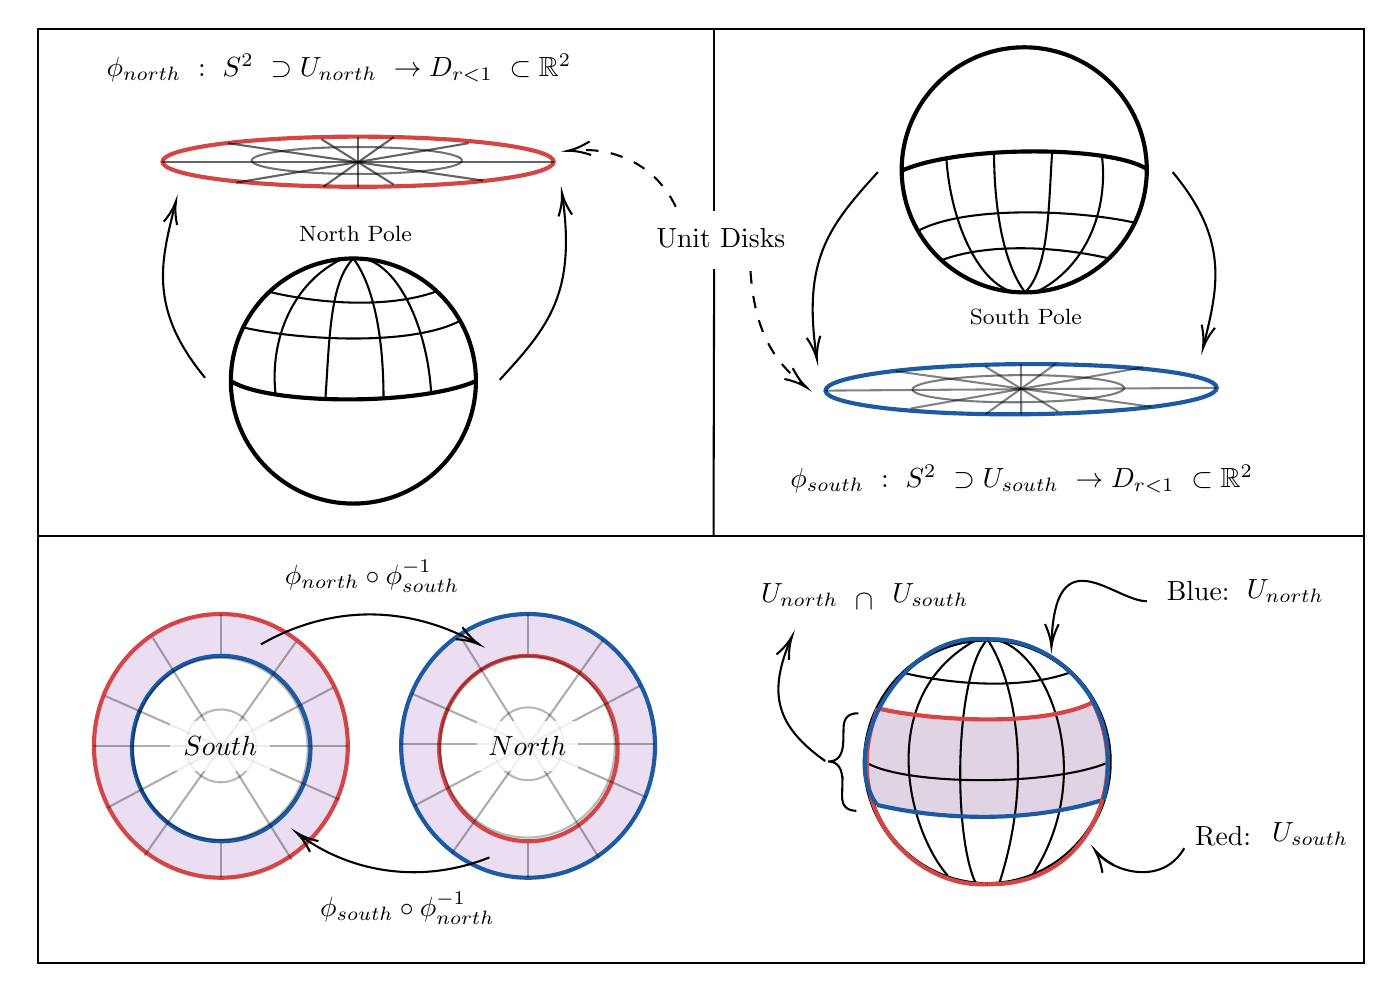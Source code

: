

\tikzset{every picture/.style={line width=0.75pt}} %set default line width to 0.75pt        

\begin{tikzpicture}[x=0.75pt,y=0.75pt,yscale=-1,xscale=1]
%uncomment if require: \path (0,491.938); %set diagram left start at 0, and has height of 491.938

%Shape: Polygon Curved [id:ds023966166008199785] 
\draw  [draw opacity=0][fill={rgb, 255:red, 102; green, 36; blue, 114 }  ,fill opacity=0.2 ] (422.61,350.46) .. controls (422.92,345.72) and (429.83,358.23) .. (480.83,356.23) .. controls (531.83,354.23) and (522.96,343.89) .. (526.2,347.55) .. controls (529.43,351.2) and (537.83,389.23) .. (531.5,394.45) .. controls (525.17,399.66) and (503.56,401.45) .. (478.83,402.23) .. controls (454.11,403.01) and (428.64,400.14) .. (422.36,397) .. controls (416.07,393.86) and (415.62,382.13) .. (416.83,370.23) .. controls (418.05,358.33) and (422.3,355.2) .. (422.61,350.46) -- cycle ;
%Shape: Ellipse [id:dp2648686510145266] 
\draw  [fill={rgb, 255:red, 255; green, 255; blue, 255 }  ,fill opacity=1 ][line width=1.5]  (110.94,192.74) .. controls (110.94,160.14) and (137.37,133.7) .. (169.98,133.7) .. controls (202.58,133.7) and (229.02,160.14) .. (229.02,192.74) .. controls (229.02,225.35) and (202.58,251.79) .. (169.98,251.79) .. controls (137.37,251.79) and (110.94,225.35) .. (110.94,192.74) -- cycle ;
%Curve Lines [id:da9237854012998243] 
\draw [line width=1.5]    (110.94,192.74) .. controls (128.72,204.26) and (201.61,204.84) .. (229.02,192.74) ;
%Curve Lines [id:da04122612033365991] 
\draw    (117.06,166.94) .. controls (142.13,172.77) and (196.36,176.27) .. (220.85,164.03) ;
%Curve Lines [id:da869429699713544] 
\draw    (130.47,150.03) .. controls (155.54,155.86) and (188.2,157.61) .. (210.36,149.45) ;
%Straight Lines [id:da5498697318616299] 
\draw    (343.79,23.72) -- (343.79,110.83) ;
%Shape: Rectangle [id:dp545596124429909] 
\draw   (18,23) -- (656.79,23) -- (656.79,267.27) -- (18,267.27) -- cycle ;
%Curve Lines [id:da039387430220944264] 
\draw    (164.98,133.7) .. controls (140.5,145.16) and (129.5,173.16) .. (132.5,199.16) ;
%Curve Lines [id:da7934563134568218] 
\draw    (169.98,133.7) .. controls (158.5,145.16) and (158.5,173.16) .. (156.5,201.16) ;
%Curve Lines [id:da36889608769204973] 
\draw    (169.98,133.7) .. controls (172.5,137.16) and (184.5,153.16) .. (184.5,201.16) ;
%Curve Lines [id:da14192555636374338] 
\draw    (169.98,133.7) .. controls (188.5,131.16) and (205.5,163.16) .. (207.5,199.16) ;
%Shape: Ellipse [id:dp5496551580252034] 
\draw  [color={rgb, 255:red, 212; green, 70; blue, 70 }  ,draw opacity=1 ][line width=1.5]  (78,87.08) .. controls (78,80.41) and (120.2,75) .. (172.25,75) .. controls (224.3,75) and (266.5,80.41) .. (266.5,87.08) .. controls (266.5,93.75) and (224.3,99.16) .. (172.25,99.16) .. controls (120.2,99.16) and (78,93.75) .. (78,87.08) -- cycle ;
%Straight Lines [id:da21699852228966332] 
\draw [color={rgb, 255:red, 0; green, 0; blue, 0 }  ,draw opacity=0.61 ]   (172.25,75) -- (172.25,99.16) ;
%Straight Lines [id:da08406154506533658] 
\draw [color={rgb, 255:red, 0; green, 0; blue, 0 }  ,draw opacity=0.61 ]   (78,87.08) -- (266.5,87.08) ;
%Straight Lines [id:da631237869645296] 
\draw [color={rgb, 255:red, 0; green, 0; blue, 0 }  ,draw opacity=0.61 ]   (109.5,78.16) -- (232.5,96.16) ;
%Straight Lines [id:da5250691491513118] 
\draw [color={rgb, 255:red, 0; green, 0; blue, 0 }  ,draw opacity=0.61 ]   (113.5,97.16) -- (225.5,78.16) ;
%Straight Lines [id:da6277830455795899] 
\draw [color={rgb, 255:red, 0; green, 0; blue, 0 }  ,draw opacity=0.61 ]   (154.5,76.16) -- (189.5,98.16) ;
%Straight Lines [id:da8705282404302643] 
\draw [color={rgb, 255:red, 0; green, 0; blue, 0 }  ,draw opacity=0.61 ]   (189.5,75.16) -- (155.5,99.16) ;
%Curve Lines [id:da7333449321108627] 
\draw    (83.98,108.25) .. controls (77.17,135.32) and (71.2,158.01) .. (98.5,191.16) ;
\draw [shift={(84.5,106.16)}, rotate = 104.04] [color={rgb, 255:red, 0; green, 0; blue, 0 }  ][line width=0.75]    (10.93,-3.29) .. controls (6.95,-1.4) and (3.31,-0.3) .. (0,0) .. controls (3.31,0.3) and (6.95,1.4) .. (10.93,3.29)   ;
%Curve Lines [id:da4247508111938394] 
\draw    (270.8,104.3) .. controls (277.11,150.64) and (264.14,166.55) .. (240.5,192.16) ;
\draw [shift={(270.5,102.16)}, rotate = 81.7] [color={rgb, 255:red, 0; green, 0; blue, 0 }  ][line width=0.75]    (10.93,-3.29) .. controls (6.95,-1.4) and (3.31,-0.3) .. (0,0) .. controls (3.31,0.3) and (6.95,1.4) .. (10.93,3.29)   ;
%Shape: Ellipse [id:dp19240101297900614] 
\draw  [fill={rgb, 255:red, 255; green, 255; blue, 255 }  ,fill opacity=1 ][line width=1.5]  (552.24,90.58) .. controls (552.48,123.19) and (526.23,149.81) .. (493.63,150.04) .. controls (461.02,150.28) and (434.4,124.03) .. (434.16,91.43) .. controls (433.93,58.82) and (460.17,32.2) .. (492.78,31.96) .. controls (525.39,31.73) and (552.01,57.98) .. (552.24,90.58) -- cycle ;
%Curve Lines [id:da5700973056112739] 
\draw [line width=1.5]    (552.24,90.58) .. controls (534.37,79.19) and (461.48,79.13) .. (434.16,91.43) ;
%Curve Lines [id:da2879534852833481] 
\draw    (546.3,116.43) .. controls (521.19,110.78) and (466.94,107.67) .. (442.53,120.09) ;
%Curve Lines [id:da04856262549630164] 
\draw    (533.01,133.43) .. controls (507.9,127.78) and (475.23,126.27) .. (453.13,134.59) ;
%Curve Lines [id:da48510792568028815] 
\draw    (498.63,150.01) .. controls (523.02,138.38) and (533.82,110.3) .. (530.63,84.32) ;
%Curve Lines [id:da9959669777474072] 
\draw    (493.63,150.04) .. controls (505.02,138.5) and (504.82,110.51) .. (506.62,82.49) ;
%Curve Lines [id:da851672690712352] 
\draw    (493.63,150.04) .. controls (491.08,146.6) and (478.96,130.69) .. (478.62,82.69) ;
%Curve Lines [id:da15604567667838776] 
\draw    (493.63,150.04) .. controls (475.12,152.72) and (457.89,120.84) .. (455.63,84.86) ;
%Shape: Ellipse [id:dp24590870878823345] 
\draw  [color={rgb, 255:red, 29; green, 90; blue, 164 }  ,draw opacity=1 ][line width=1.5]  (585.93,196.01) .. controls (585.98,202.68) and (543.82,208.39) .. (491.77,208.76) .. controls (439.72,209.13) and (397.48,204.03) .. (397.44,197.36) .. controls (397.39,190.68) and (439.55,184.97) .. (491.6,184.6) .. controls (543.65,184.23) and (585.88,189.34) .. (585.93,196.01) -- cycle ;
%Straight Lines [id:da5928872296467067] 
\draw [color={rgb, 255:red, 0; green, 0; blue, 0 }  ,draw opacity=0.49 ]   (491.77,208.76) -- (491.6,184.6) ;
%Straight Lines [id:da5126785235663109] 
\draw [color={rgb, 255:red, 0; green, 0; blue, 0 }  ,draw opacity=0.49 ]   (585.93,196.01) -- (397.44,197.36) ;
%Straight Lines [id:da4740201745316581] 
\draw [color={rgb, 255:red, 0; green, 0; blue, 0 }  ,draw opacity=0.49 ]   (554.5,205.15) -- (431.37,188.03) ;
%Straight Lines [id:da5240115505919742] 
\draw [color={rgb, 255:red, 0; green, 0; blue, 0 }  ,draw opacity=0.49 ]   (550.36,186.18) -- (438.5,205.98) ;
%Straight Lines [id:da01981377342235846] 
\draw [color={rgb, 255:red, 0; green, 0; blue, 0 }  ,draw opacity=0.49 ]   (509.51,207.47) -- (474.36,185.73) ;
%Straight Lines [id:da6570137939512701] 
\draw [color={rgb, 255:red, 0; green, 0; blue, 0 }  ,draw opacity=0.49 ]   (474.52,208.72) -- (508.35,184.48) ;
%Curve Lines [id:da5892685931077424] 
\draw    (579.81,174.88) .. controls (586.42,147.77) and (592.22,125.03) .. (564.69,92.08) ;
\draw [shift={(579.3,176.97)}, rotate = 283.63] [color={rgb, 255:red, 0; green, 0; blue, 0 }  ][line width=0.75]    (10.93,-3.29) .. controls (6.95,-1.4) and (3.31,-0.3) .. (0,0) .. controls (3.31,0.3) and (6.95,1.4) .. (10.93,3.29)   ;
%Curve Lines [id:da7287262102573953] 
\draw    (393.01,180.17) .. controls (386.38,133.87) and (399.23,117.87) .. (422.68,92.09) ;
\draw [shift={(393.33,182.3)}, rotate = 261.29] [color={rgb, 255:red, 0; green, 0; blue, 0 }  ][line width=0.75]    (10.93,-3.29) .. controls (6.95,-1.4) and (3.31,-0.3) .. (0,0) .. controls (3.31,0.3) and (6.95,1.4) .. (10.93,3.29)   ;
%Shape: Ellipse [id:dp6643625817052099] 
\draw  [line width=1.5]  (416.5,376.21) .. controls (416.5,343.67) and (442.88,317.29) .. (475.42,317.29) .. controls (507.97,317.29) and (534.35,343.67) .. (534.35,376.21) .. controls (534.35,408.75) and (507.97,435.13) .. (475.42,435.13) .. controls (442.88,435.13) and (416.5,408.75) .. (416.5,376.21) -- cycle ;
%Curve Lines [id:da1928131954546919] 
\draw    (470.42,317.29) .. controls (421.1,343.88) and (436.58,408.48) .. (456.36,431.06) ;
%Curve Lines [id:da14300033442209048] 
\draw    (475.42,317.29) .. controls (500.01,314.96) and (532.02,378.22) .. (496.52,431.76) ;
%Curve Lines [id:da8736972559364249] 
\draw    (475.42,317.29) .. controls (485.46,331.08) and (500.01,377.63) .. (480.81,435.83) ;
%Curve Lines [id:da03791772691636641] 
\draw    (475.42,317.29) .. controls (459.27,334.45) and (458.69,413.6) .. (470.33,435.71) ;
%Curve Lines [id:da3799204488104384] 
\draw    (416.5,376.21) .. controls (434.25,387.7) and (506.99,388.28) .. (534.35,376.21) ;
%Curve Lines [id:da14098004106562056] 
\draw [color={rgb, 255:red, 212; green, 70; blue, 70 }  ,draw opacity=1 ][line width=1.5]    (422.61,350.46) .. controls (447.63,356.28) and (501.76,359.77) .. (526.2,347.55) ;
%Curve Lines [id:da03814176311193607] 
\draw [color={rgb, 255:red, 29; green, 90; blue, 164 }  ,draw opacity=1 ][line width=1.5]    (422.36,397) .. controls (447.38,402.82) and (489.6,407.25) .. (531.5,394.45) ;
%Curve Lines [id:da07041850677712036] 
\draw    (436,333.58) .. controls (461.02,339.4) and (493.61,341.15) .. (515.72,333) ;
%Curve Lines [id:da047787888726199323] 
\draw [color={rgb, 255:red, 212; green, 70; blue, 70 }  ,draw opacity=1 ][line width=1.5]    (475.42,435.13) .. controls (443.5,437.45) and (402.5,402.45) .. (422.61,350.46) ;
%Curve Lines [id:da7759276806481399] 
\draw [color={rgb, 255:red, 212; green, 70; blue, 70 }  ,draw opacity=1 ][line width=1.5]    (475.42,435.13) .. controls (524.5,436.45) and (545.5,384.45) .. (526.2,347.55) ;
%Curve Lines [id:da3823094555411988] 
\draw [color={rgb, 255:red, 29; green, 90; blue, 164 }  ,draw opacity=1 ][line width=1.5]    (422.36,397) .. controls (402.3,370.22) and (435.3,312.22) .. (475.42,317.29) ;
%Curve Lines [id:da3512922847224538] 
\draw [color={rgb, 255:red, 29; green, 90; blue, 164 }  ,draw opacity=1 ][line width=1.5]    (531.5,394.45) .. controls (543.3,343.22) and (503.3,315.22) .. (475.42,317.29) ;
%Curve Lines [id:da38016857631359735] 
\draw    (552.3,298.83) .. controls (536.46,298.83) and (507.88,266.48) .. (506.34,319.2) ;
\draw [shift={(506.3,320.83)}, rotate = 271.04] [color={rgb, 255:red, 0; green, 0; blue, 0 }  ][line width=0.75]    (10.93,-3.29) .. controls (6.95,-1.4) and (3.31,-0.3) .. (0,0) .. controls (3.31,0.3) and (6.95,1.4) .. (10.93,3.29)   ;
%Curve Lines [id:da8206609349222878] 
\draw    (570.3,417.83) .. controls (559.85,435.88) and (536.76,429.56) .. (528.48,420.31) ;
\draw [shift={(527.3,418.83)}, rotate = 415.01] [color={rgb, 255:red, 0; green, 0; blue, 0 }  ][line width=0.75]    (10.93,-3.29) .. controls (6.95,-1.4) and (3.31,-0.3) .. (0,0) .. controls (3.31,0.3) and (6.95,1.4) .. (10.93,3.29)   ;
%Straight Lines [id:da19803066570768246] 
\draw    (343.79,138.83) -- (343.5,267.27) ;
%Curve Lines [id:da018692997750662244] 
\draw  [dash pattern={on 4.5pt off 4.5pt}]  (325.3,108.83) .. controls (317.5,92.25) and (300.19,79.48) .. (275.23,81.63) ;
\draw [shift={(273.3,81.83)}, rotate = 353.42] [color={rgb, 255:red, 0; green, 0; blue, 0 }  ][line width=0.75]    (10.93,-3.29) .. controls (6.95,-1.4) and (3.31,-0.3) .. (0,0) .. controls (3.31,0.3) and (6.95,1.4) .. (10.93,3.29)   ;
%Curve Lines [id:da8979361639129959] 
\draw  [dash pattern={on 4.5pt off 4.5pt}]  (361.3,139.83) .. controls (363.23,168.78) and (372.61,183.2) .. (386.74,194.6) ;
\draw [shift={(388.3,195.83)}, rotate = 217.72] [color={rgb, 255:red, 0; green, 0; blue, 0 }  ][line width=0.75]    (10.93,-3.29) .. controls (6.95,-1.4) and (3.31,-0.3) .. (0,0) .. controls (3.31,0.3) and (6.95,1.4) .. (10.93,3.29)   ;
%Shape: Brace [id:dp02449651059463598] 
\draw   (413.3,352.82) .. controls (408.63,352.73) and (406.25,355.01) .. (406.15,359.67) -- (406.01,366.18) .. controls (405.87,372.85) and (403.47,376.13) .. (398.8,376.03) .. controls (403.47,376.13) and (405.73,379.51) .. (405.59,386.17)(405.65,383.17) -- (405.45,392.68) .. controls (405.35,397.35) and (407.63,399.73) .. (412.3,399.82) ;
%Curve Lines [id:da7870201776391916] 
\draw    (397.3,375.82) .. controls (373.78,359.16) and (369.47,343.47) .. (380.6,317.43) ;
\draw [shift={(381.3,315.82)}, rotate = 473.96] [color={rgb, 255:red, 0; green, 0; blue, 0 }  ][line width=0.75]    (10.93,-3.29) .. controls (6.95,-1.4) and (3.31,-0.3) .. (0,0) .. controls (3.31,0.3) and (6.95,1.4) .. (10.93,3.29)   ;
%Shape: Ellipse [id:dp5717007576738526] 
\draw  [color={rgb, 255:red, 212; green, 70; blue, 70 }  ,draw opacity=1 ][fill={rgb, 255:red, 181; green, 123; blue, 205 }  ,fill opacity=0.25 ][line width=1.5]  (45,368.53) .. controls (45,333.44) and (72.38,305) .. (106.15,305) .. controls (139.92,305) and (167.3,333.44) .. (167.3,368.53) .. controls (167.3,403.61) and (139.92,432.05) .. (106.15,432.05) .. controls (72.38,432.05) and (45,403.61) .. (45,368.53) -- cycle ;
%Straight Lines [id:da027287302487709608] 
\draw [color={rgb, 255:red, 0; green, 0; blue, 0 }  ,draw opacity=0.32 ]   (106.15,305) -- (106.15,432.05) ;
%Shape: Ellipse [id:dp8330779409305697] 
\draw  [color={rgb, 255:red, 0; green, 0; blue, 0 }  ,draw opacity=0.55 ][line width=0.75]  (121,86.49) .. controls (121,82.91) and (143.68,80) .. (171.65,80) .. controls (199.62,80) and (222.3,82.91) .. (222.3,86.49) .. controls (222.3,90.08) and (199.62,92.98) .. (171.65,92.98) .. controls (143.68,92.98) and (121,90.08) .. (121,86.49) -- cycle ;
%Shape: Ellipse [id:dp18836852820133698] 
\draw  [color={rgb, 255:red, 0; green, 0; blue, 0 }  ,draw opacity=0.51 ][line width=0.75]  (541.31,196.08) .. controls (541.33,199.68) and (518.54,202.77) .. (490.4,202.97) .. controls (462.26,203.17) and (439.42,200.41) .. (439.4,196.81) .. controls (439.37,193.2) and (462.16,190.11) .. (490.31,189.91) .. controls (518.45,189.71) and (541.28,192.47) .. (541.31,196.08) -- cycle ;
%Shape: Ellipse [id:dp005983084593211618] 
\draw  [color={rgb, 255:red, 29; green, 90; blue, 164 }  ,draw opacity=1 ][fill={rgb, 255:red, 255; green, 255; blue, 255 }  ,fill opacity=1 ][line width=1.5]  (63.32,369.81) .. controls (63.32,345.14) and (82.56,325.15) .. (106.31,325.15) .. controls (130.05,325.15) and (149.3,345.14) .. (149.3,369.81) .. controls (149.3,394.48) and (130.05,414.47) .. (106.31,414.47) .. controls (82.56,414.47) and (63.32,394.48) .. (63.32,369.81) -- cycle ;
%Straight Lines [id:da44626593366657064] 
\draw [color={rgb, 255:red, 0; green, 0; blue, 0 }  ,draw opacity=0.32 ]   (167.3,368.53) -- (44.3,368.53) ;
%Straight Lines [id:da981444991292578] 
\draw [color={rgb, 255:red, 0; green, 0; blue, 0 }  ,draw opacity=0.32 ]   (140.3,423.42) -- (73.3,316.42) ;
%Straight Lines [id:da11832899939880526] 
\draw [color={rgb, 255:red, 0; green, 0; blue, 0 }  ,draw opacity=0.32 ]   (163.3,394.42) -- (50.3,344.42) ;
%Straight Lines [id:da05198751773112664] 
\draw [color={rgb, 255:red, 0; green, 0; blue, 0 }  ,draw opacity=0.32 ]   (142.3,318.42) -- (69.3,421.42) ;
%Straight Lines [id:da5379403357869583] 
\draw [color={rgb, 255:red, 0; green, 0; blue, 0 }  ,draw opacity=0.32 ]   (160.3,340.42) -- (51.3,398.42) ;
%Shape: Ellipse [id:dp7382458709263686] 
\draw  [color={rgb, 255:red, 0; green, 0; blue, 0 }  ,draw opacity=0.28 ][line width=0.75]  (63.66,369.92) .. controls (63.66,345.75) and (82.53,326.15) .. (105.8,326.15) .. controls (129.07,326.15) and (147.94,345.75) .. (147.94,369.92) .. controls (147.94,394.1) and (129.07,413.7) .. (105.8,413.7) .. controls (82.53,413.7) and (63.66,394.1) .. (63.66,369.92) -- cycle ;
%Shape: Ellipse [id:dp5127628697367514] 
\draw  [color={rgb, 255:red, 0; green, 0; blue, 0 }  ,draw opacity=0.28 ][line width=0.75]  (89.27,368.53) .. controls (89.27,358.84) and (96.83,350.99) .. (106.15,350.99) .. controls (115.47,350.99) and (123.03,358.84) .. (123.03,368.53) .. controls (123.03,378.21) and (115.47,386.06) .. (106.15,386.06) .. controls (96.83,386.06) and (89.27,378.21) .. (89.27,368.53) -- cycle ;

%Shape: Ellipse [id:dp003885290572726241] 
\draw  [color={rgb, 255:red, 29; green, 90; blue, 164 }  ,draw opacity=1 ][fill={rgb, 255:red, 181; green, 123; blue, 205 }  ,fill opacity=0.25 ][line width=1.5]  (193,368.53) .. controls (193,333.44) and (220.38,305) .. (254.15,305) .. controls (287.92,305) and (315.3,333.44) .. (315.3,368.53) .. controls (315.3,403.61) and (287.92,432.05) .. (254.15,432.05) .. controls (220.38,432.05) and (193,403.61) .. (193,368.53) -- cycle ;
%Straight Lines [id:da2573989656828686] 
\draw [color={rgb, 255:red, 0; green, 0; blue, 0 }  ,draw opacity=0.32 ]   (254.15,305) -- (254.15,432.05) ;
%Shape: Ellipse [id:dp9357397177205198] 
\draw  [color={rgb, 255:red, 212; green, 70; blue, 70 }  ,draw opacity=1 ][fill={rgb, 255:red, 255; green, 255; blue, 255 }  ,fill opacity=1 ][line width=1.5]  (211.32,369.81) .. controls (211.32,345.14) and (230.56,325.15) .. (254.31,325.15) .. controls (278.05,325.15) and (297.3,345.14) .. (297.3,369.81) .. controls (297.3,394.48) and (278.05,414.47) .. (254.31,414.47) .. controls (230.56,414.47) and (211.32,394.48) .. (211.32,369.81) -- cycle ;
%Straight Lines [id:da2062271314817079] 
\draw [color={rgb, 255:red, 0; green, 0; blue, 0 }  ,draw opacity=0.32 ]   (315.3,367.53) -- (192.3,367.53) ;
%Straight Lines [id:da17945996805130315] 
\draw [color={rgb, 255:red, 0; green, 0; blue, 0 }  ,draw opacity=0.32 ]   (288.3,422.42) -- (221.3,315.42) ;
%Straight Lines [id:da5545602537713294] 
\draw [color={rgb, 255:red, 0; green, 0; blue, 0 }  ,draw opacity=0.32 ]   (311.3,393.42) -- (198.3,343.42) ;
%Straight Lines [id:da5860455287656503] 
\draw [color={rgb, 255:red, 0; green, 0; blue, 0 }  ,draw opacity=0.32 ]   (290.3,317.42) -- (217.3,420.42) ;
%Straight Lines [id:da8932906386289785] 
\draw [color={rgb, 255:red, 0; green, 0; blue, 0 }  ,draw opacity=0.32 ]   (308.3,339.42) -- (199.3,397.42) ;
%Shape: Ellipse [id:dp6669931227399053] 
\draw  [color={rgb, 255:red, 0; green, 0; blue, 0 }  ,draw opacity=0.28 ][line width=0.75]  (211.66,368.92) .. controls (211.66,344.75) and (230.53,325.15) .. (253.8,325.15) .. controls (277.07,325.15) and (295.94,344.75) .. (295.94,368.92) .. controls (295.94,393.1) and (277.07,412.7) .. (253.8,412.7) .. controls (230.53,412.7) and (211.66,393.1) .. (211.66,368.92) -- cycle ;
%Shape: Ellipse [id:dp47805585901238046] 
\draw  [color={rgb, 255:red, 0; green, 0; blue, 0 }  ,draw opacity=0.28 ][line width=0.75]  (237.27,367.53) .. controls (237.27,357.84) and (244.83,349.99) .. (254.15,349.99) .. controls (263.47,349.99) and (271.03,357.84) .. (271.03,367.53) .. controls (271.03,377.21) and (263.47,385.06) .. (254.15,385.06) .. controls (244.83,385.06) and (237.27,377.21) .. (237.27,367.53) -- cycle ;

%Shape: Rectangle [id:dp6855166990046826] 
\draw   (18,267.27) -- (656.79,267.27) -- (656.79,472.99) -- (18,472.99) -- cycle ;
%Curve Lines [id:da08009454325584131] 
\draw    (235.5,422.27) .. controls (201.2,435.99) and (166.9,428.58) .. (143.89,411.34) ;
\draw [shift={(142.5,410.27)}, rotate = 398.05] [color={rgb, 255:red, 0; green, 0; blue, 0 }  ][line width=0.75]    (10.93,-3.29) .. controls (6.95,-1.4) and (3.31,-0.3) .. (0,0) .. controls (3.31,0.3) and (6.95,1.4) .. (10.93,3.29)   ;
%Curve Lines [id:da022150013405676017] 
\draw    (125.5,319.6) .. controls (151.24,304.75) and (188.74,296.76) .. (229.27,318.92) ;
\draw [shift={(230.5,319.6)}, rotate = 209.29] [color={rgb, 255:red, 0; green, 0; blue, 0 }  ][line width=0.75]    (10.93,-3.29) .. controls (6.95,-1.4) and (3.31,-0.3) .. (0,0) .. controls (3.31,0.3) and (6.95,1.4) .. (10.93,3.29)   ;

% Text Node
\draw (163,42) node    {$\phi _{north} \ :\ S^{2} \ \supset U_{north} \ \rightarrow D_{r< 1} \ \subset \mathbb{R}^{2}$};
% Text Node
\draw (492,240) node    {$\phi _{south} \ :\ S^{2} \ \supset U_{south} \ \rightarrow D_{r< 1} \ \subset \mathbb{R}^{2}$};
% Text Node
\draw (171,122) node  [font=\footnotesize] [align=left] {North Pole};
% Text Node
\draw (494,162) node  [font=\footnotesize] [align=left] {South Pole};
% Text Node
\draw (577,293.83) node   [align=left] {Blue:};
% Text Node
\draw (589,411.83) node   [align=left] {Red:};
% Text Node
\draw (619,293.83) node    {$U_{north}$};
% Text Node
\draw (631,410.83) node    {$U_{south}$};
% Text Node
\draw (347,123.83) node   [align=left] {Unit Disks};
% Text Node
\draw (448,295.83) node    {$U_{south}$};
% Text Node
\draw (385,295.83) node    {$U_{north}$};
% Text Node
\draw (416,299) node    {$\cap $};
% Text Node
\draw  [draw opacity=0][fill={rgb, 255:red, 255; green, 255; blue, 255 }  ,fill opacity=0.8 ]  (81.8,356.53) -- (129.8,356.53) -- (129.8,380.53) -- (81.8,380.53) -- cycle  ;
\draw (105.8,368.53) node    {$South$};
% Text Node
\draw  [draw opacity=0][fill={rgb, 255:red, 255; green, 255; blue, 255 }  ,fill opacity=0.8 ]  (229.3,356.53) -- (278.3,356.53) -- (278.3,380.53) -- (229.3,380.53) -- cycle  ;
\draw (253.8,368.53) node    {$North$};
% Text Node
\draw (196,446.83) node    {$\phi _{south} \circ \phi ^{-1}_{north}$};
% Text Node
\draw (179,286.83) node    {$\phi _{north} \circ \phi ^{-1}_{south}$};


\end{tikzpicture}
